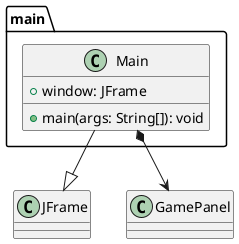 @startuml Main

package main {
    class Main {
        + window: JFrame
        + main(args: String[]): void
    }
}

Main --|> JFrame
Main *--> GamePanel

@enduml
